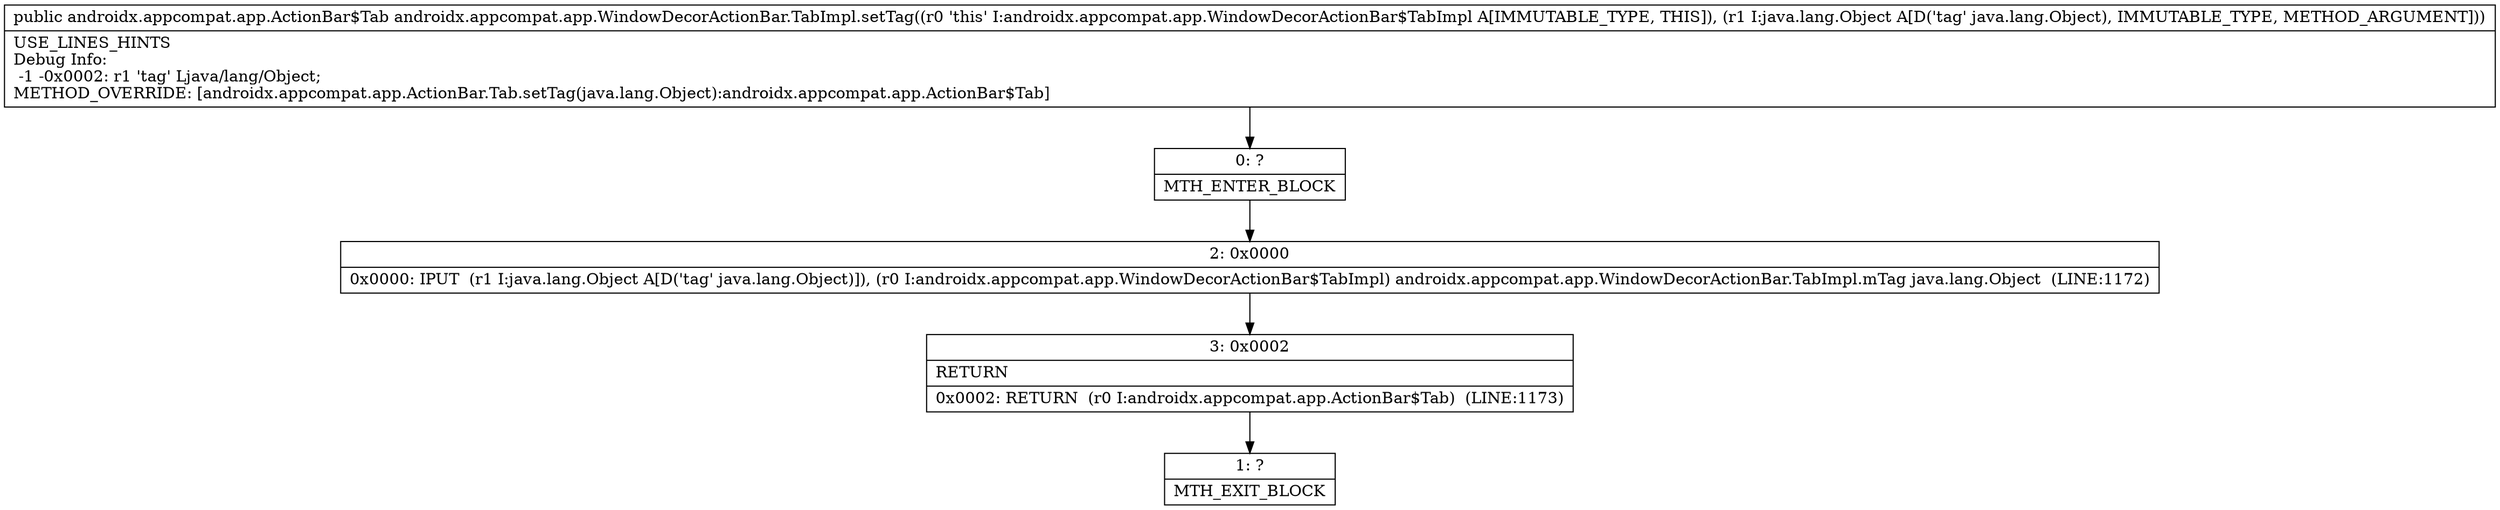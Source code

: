 digraph "CFG forandroidx.appcompat.app.WindowDecorActionBar.TabImpl.setTag(Ljava\/lang\/Object;)Landroidx\/appcompat\/app\/ActionBar$Tab;" {
Node_0 [shape=record,label="{0\:\ ?|MTH_ENTER_BLOCK\l}"];
Node_2 [shape=record,label="{2\:\ 0x0000|0x0000: IPUT  (r1 I:java.lang.Object A[D('tag' java.lang.Object)]), (r0 I:androidx.appcompat.app.WindowDecorActionBar$TabImpl) androidx.appcompat.app.WindowDecorActionBar.TabImpl.mTag java.lang.Object  (LINE:1172)\l}"];
Node_3 [shape=record,label="{3\:\ 0x0002|RETURN\l|0x0002: RETURN  (r0 I:androidx.appcompat.app.ActionBar$Tab)  (LINE:1173)\l}"];
Node_1 [shape=record,label="{1\:\ ?|MTH_EXIT_BLOCK\l}"];
MethodNode[shape=record,label="{public androidx.appcompat.app.ActionBar$Tab androidx.appcompat.app.WindowDecorActionBar.TabImpl.setTag((r0 'this' I:androidx.appcompat.app.WindowDecorActionBar$TabImpl A[IMMUTABLE_TYPE, THIS]), (r1 I:java.lang.Object A[D('tag' java.lang.Object), IMMUTABLE_TYPE, METHOD_ARGUMENT]))  | USE_LINES_HINTS\lDebug Info:\l  \-1 \-0x0002: r1 'tag' Ljava\/lang\/Object;\lMETHOD_OVERRIDE: [androidx.appcompat.app.ActionBar.Tab.setTag(java.lang.Object):androidx.appcompat.app.ActionBar$Tab]\l}"];
MethodNode -> Node_0;Node_0 -> Node_2;
Node_2 -> Node_3;
Node_3 -> Node_1;
}

